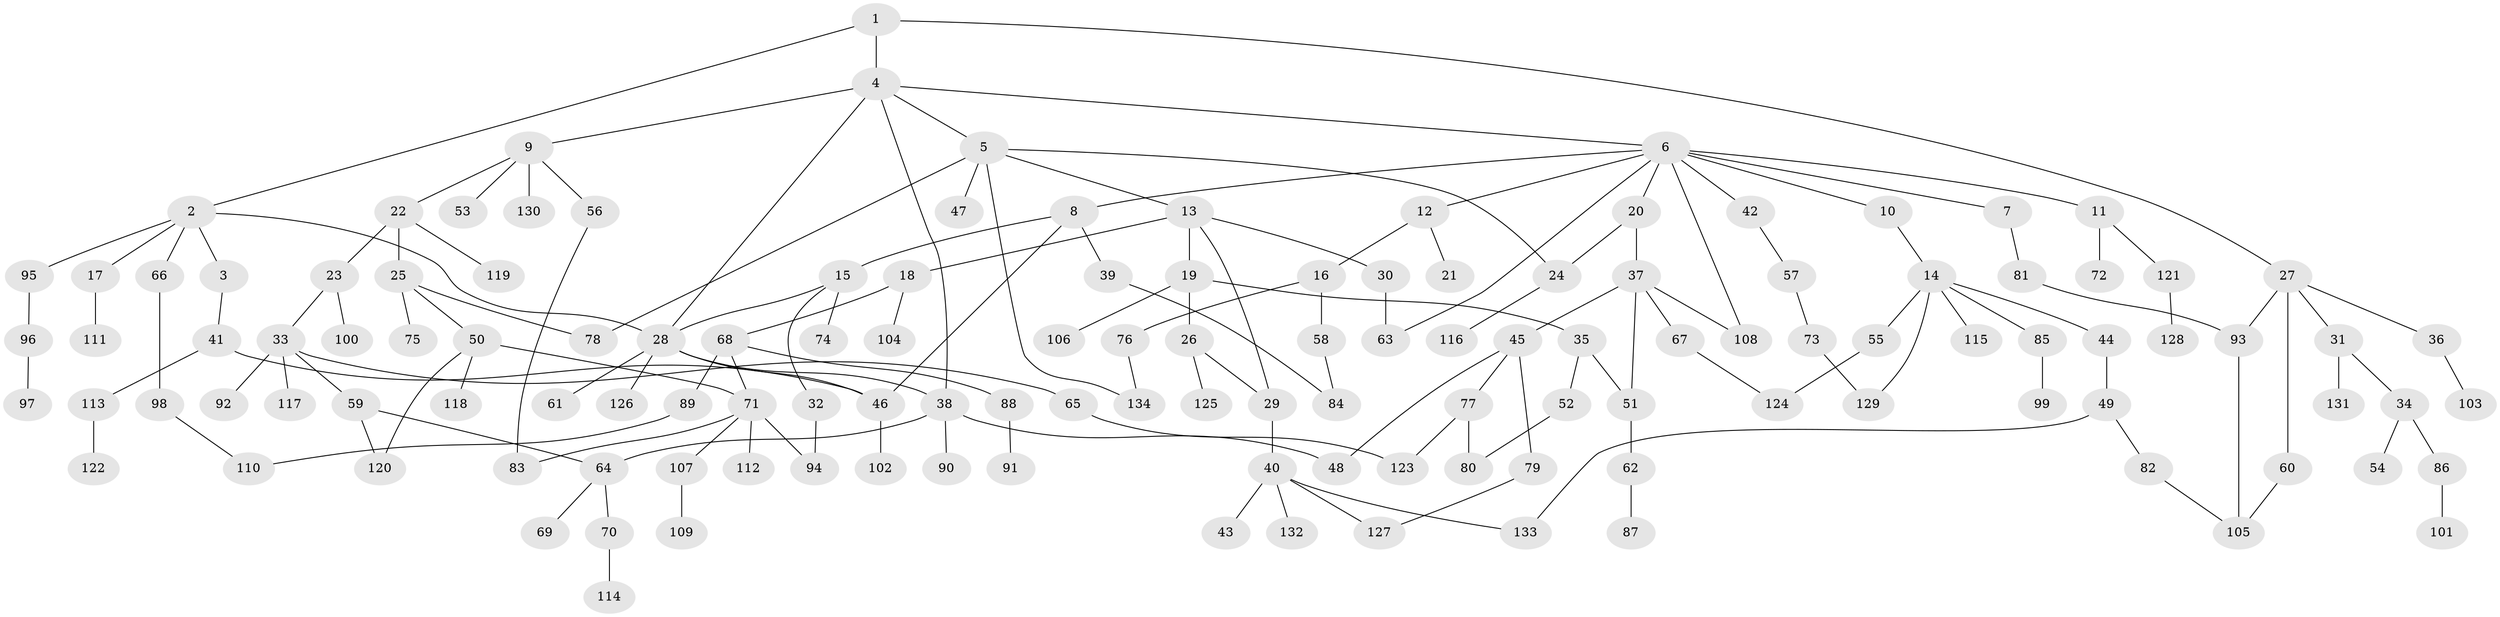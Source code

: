 // coarse degree distribution, {6: 0.04395604395604396, 9: 0.02197802197802198, 10: 0.01098901098901099, 5: 0.04395604395604396, 2: 0.2857142857142857, 3: 0.13186813186813187, 1: 0.3516483516483517, 4: 0.0989010989010989, 8: 0.01098901098901099}
// Generated by graph-tools (version 1.1) at 2025/51/02/27/25 19:51:37]
// undirected, 134 vertices, 162 edges
graph export_dot {
graph [start="1"]
  node [color=gray90,style=filled];
  1;
  2;
  3;
  4;
  5;
  6;
  7;
  8;
  9;
  10;
  11;
  12;
  13;
  14;
  15;
  16;
  17;
  18;
  19;
  20;
  21;
  22;
  23;
  24;
  25;
  26;
  27;
  28;
  29;
  30;
  31;
  32;
  33;
  34;
  35;
  36;
  37;
  38;
  39;
  40;
  41;
  42;
  43;
  44;
  45;
  46;
  47;
  48;
  49;
  50;
  51;
  52;
  53;
  54;
  55;
  56;
  57;
  58;
  59;
  60;
  61;
  62;
  63;
  64;
  65;
  66;
  67;
  68;
  69;
  70;
  71;
  72;
  73;
  74;
  75;
  76;
  77;
  78;
  79;
  80;
  81;
  82;
  83;
  84;
  85;
  86;
  87;
  88;
  89;
  90;
  91;
  92;
  93;
  94;
  95;
  96;
  97;
  98;
  99;
  100;
  101;
  102;
  103;
  104;
  105;
  106;
  107;
  108;
  109;
  110;
  111;
  112;
  113;
  114;
  115;
  116;
  117;
  118;
  119;
  120;
  121;
  122;
  123;
  124;
  125;
  126;
  127;
  128;
  129;
  130;
  131;
  132;
  133;
  134;
  1 -- 2;
  1 -- 4;
  1 -- 27;
  2 -- 3;
  2 -- 17;
  2 -- 66;
  2 -- 95;
  2 -- 28;
  3 -- 41;
  4 -- 5;
  4 -- 6;
  4 -- 9;
  4 -- 28;
  4 -- 38;
  5 -- 13;
  5 -- 47;
  5 -- 78;
  5 -- 134;
  5 -- 24;
  6 -- 7;
  6 -- 8;
  6 -- 10;
  6 -- 11;
  6 -- 12;
  6 -- 20;
  6 -- 42;
  6 -- 63;
  6 -- 108;
  7 -- 81;
  8 -- 15;
  8 -- 39;
  8 -- 46;
  9 -- 22;
  9 -- 53;
  9 -- 56;
  9 -- 130;
  10 -- 14;
  11 -- 72;
  11 -- 121;
  12 -- 16;
  12 -- 21;
  13 -- 18;
  13 -- 19;
  13 -- 29;
  13 -- 30;
  14 -- 44;
  14 -- 55;
  14 -- 85;
  14 -- 115;
  14 -- 129;
  15 -- 32;
  15 -- 74;
  15 -- 28;
  16 -- 58;
  16 -- 76;
  17 -- 111;
  18 -- 68;
  18 -- 104;
  19 -- 26;
  19 -- 35;
  19 -- 106;
  20 -- 24;
  20 -- 37;
  22 -- 23;
  22 -- 25;
  22 -- 119;
  23 -- 33;
  23 -- 100;
  24 -- 116;
  25 -- 50;
  25 -- 75;
  25 -- 78;
  26 -- 125;
  26 -- 29;
  27 -- 31;
  27 -- 36;
  27 -- 60;
  27 -- 93;
  28 -- 38;
  28 -- 61;
  28 -- 126;
  28 -- 46;
  29 -- 40;
  30 -- 63;
  31 -- 34;
  31 -- 131;
  32 -- 94;
  33 -- 59;
  33 -- 65;
  33 -- 92;
  33 -- 117;
  34 -- 54;
  34 -- 86;
  35 -- 52;
  35 -- 51;
  36 -- 103;
  37 -- 45;
  37 -- 51;
  37 -- 67;
  37 -- 108;
  38 -- 48;
  38 -- 90;
  38 -- 64;
  39 -- 84;
  40 -- 43;
  40 -- 132;
  40 -- 133;
  40 -- 127;
  41 -- 46;
  41 -- 113;
  42 -- 57;
  44 -- 49;
  45 -- 77;
  45 -- 79;
  45 -- 48;
  46 -- 102;
  49 -- 82;
  49 -- 133;
  50 -- 71;
  50 -- 118;
  50 -- 120;
  51 -- 62;
  52 -- 80;
  55 -- 124;
  56 -- 83;
  57 -- 73;
  58 -- 84;
  59 -- 64;
  59 -- 120;
  60 -- 105;
  62 -- 87;
  64 -- 69;
  64 -- 70;
  65 -- 123;
  66 -- 98;
  67 -- 124;
  68 -- 88;
  68 -- 89;
  68 -- 71;
  70 -- 114;
  71 -- 107;
  71 -- 112;
  71 -- 83;
  71 -- 94;
  73 -- 129;
  76 -- 134;
  77 -- 80;
  77 -- 123;
  79 -- 127;
  81 -- 93;
  82 -- 105;
  85 -- 99;
  86 -- 101;
  88 -- 91;
  89 -- 110;
  93 -- 105;
  95 -- 96;
  96 -- 97;
  98 -- 110;
  107 -- 109;
  113 -- 122;
  121 -- 128;
}
